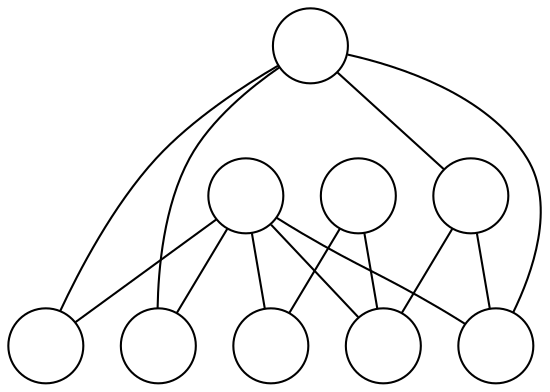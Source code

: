 graph G {
  node[label="", shape=circle]
  0;
  1;
  2;
  3;
  4;
  5;
  6;
  7;
  8;
  5 -- 0;
  5 -- 1;
  6 -- 0;
  6 -- 2;
  7 -- 1;
  7 -- 3;
  7 -- 4;
  7 -- 5;
  8 -- 0;
  8 -- 1;
  8 -- 2;
  8 -- 3;
  8 -- 4;
}
